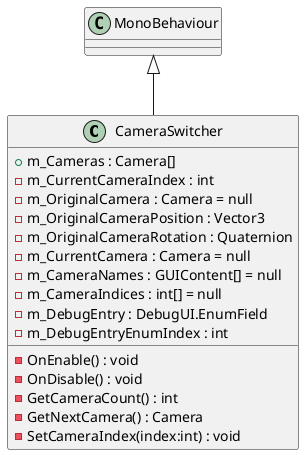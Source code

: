 @startuml
class CameraSwitcher {
    + m_Cameras : Camera[]
    - m_CurrentCameraIndex : int
    - m_OriginalCamera : Camera = null
    - m_OriginalCameraPosition : Vector3
    - m_OriginalCameraRotation : Quaternion
    - m_CurrentCamera : Camera = null
    - m_CameraNames : GUIContent[] = null
    - m_CameraIndices : int[] = null
    - m_DebugEntry : DebugUI.EnumField
    - m_DebugEntryEnumIndex : int
    - OnEnable() : void
    - OnDisable() : void
    - GetCameraCount() : int
    - GetNextCamera() : Camera
    - SetCameraIndex(index:int) : void
}
MonoBehaviour <|-- CameraSwitcher
@enduml
